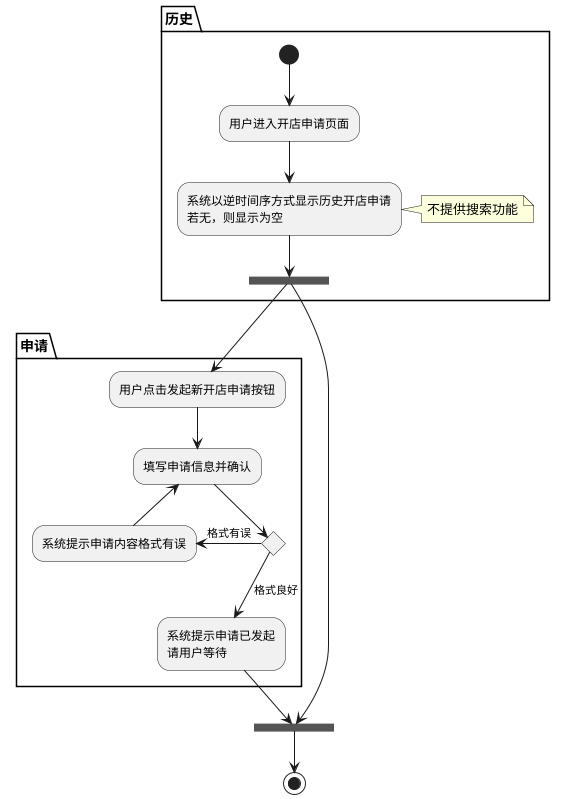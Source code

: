 @startuml

partition 历史 {
(*) --> "用户进入开店申请页面"
--> "系统以逆时间序方式显示历史开店申请\n若无，则显示为空"
note right: 不提供搜索功能
--> ===B1===
}

partition 申请 {
===B1=== --> "用户点击发起新开店申请按钮"
--> "填写申请信息并确认" as A1
--> if "" then
  -->[格式良好] "系统提示申请已发起\n请用户等待" as A2
else
  -left->[格式有误] "系统提示申请内容格式有误"
  -up-> A1
endif
}

===B1=== --> ===B2===
A2 --> ===B2===

===B2=== --> (*)

@enduml

